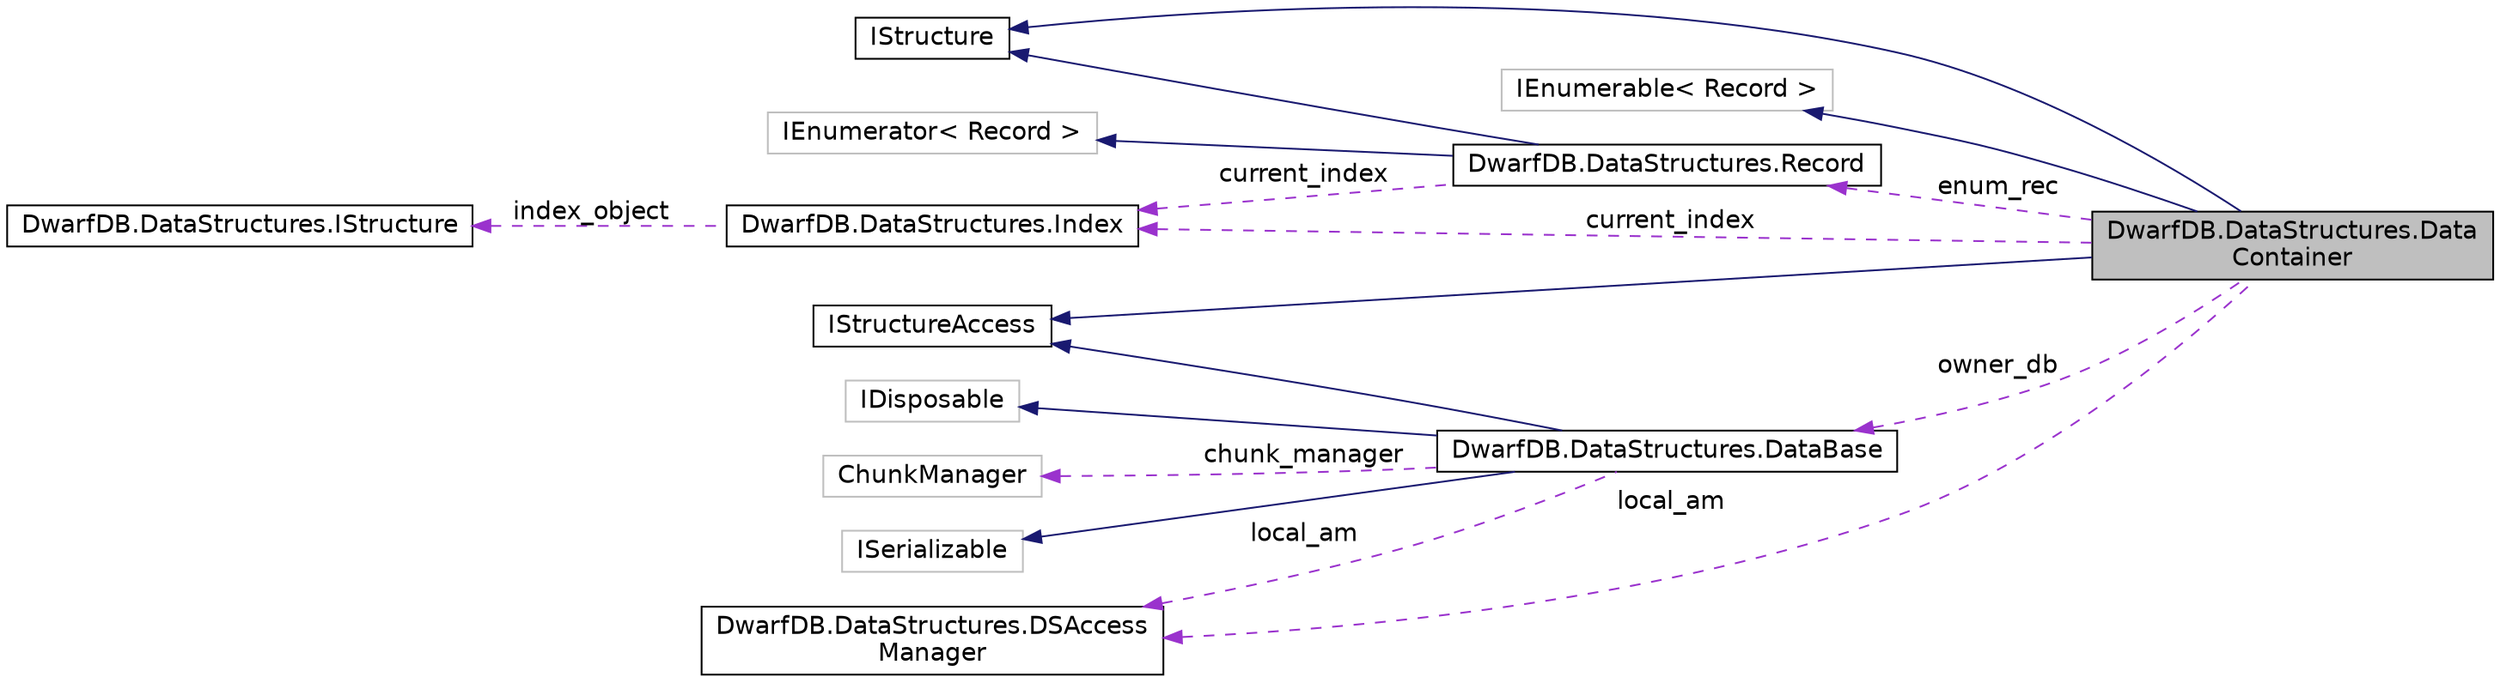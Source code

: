 digraph "DwarfDB.DataStructures.DataContainer"
{
  edge [fontname="Helvetica",fontsize="14",labelfontname="Helvetica",labelfontsize="14"];
  node [fontname="Helvetica",fontsize="14",shape=record];
  rankdir="LR";
  Node1 [label="DwarfDB.DataStructures.Data\lContainer",height=0.2,width=0.4,color="black", fillcolor="grey75", style="filled", fontcolor="black"];
  Node2 -> Node1 [dir="back",color="midnightblue",fontsize="14",style="solid",fontname="Helvetica"];
  Node2 [label="IStructure",height=0.2,width=0.4,color="black", fillcolor="white", style="filled",URL="$d2/d8a/interface_dwarf_d_b_1_1_data_structures_1_1_i_structure.html",tooltip="An interface for DwarfDB data structures, such as: DataContainer and Record "];
  Node3 -> Node1 [dir="back",color="midnightblue",fontsize="14",style="solid",fontname="Helvetica"];
  Node3 [label="IEnumerable\< Record \>",height=0.2,width=0.4,color="grey75", fillcolor="white", style="filled"];
  Node4 -> Node1 [dir="back",color="midnightblue",fontsize="14",style="solid",fontname="Helvetica"];
  Node4 [label="IStructureAccess",height=0.2,width=0.4,color="black", fillcolor="white", style="filled",URL="$db/db1/interface_dwarf_d_b_1_1_data_structures_1_1_i_structure_access.html",tooltip="Description of IStructureAccess. "];
  Node5 -> Node1 [dir="back",color="darkorchid3",fontsize="14",style="dashed",label=" enum_rec" ,fontname="Helvetica"];
  Node5 [label="DwarfDB.DataStructures.Record",height=0.2,width=0.4,color="black", fillcolor="white", style="filled",URL="$d1/d31/class_dwarf_d_b_1_1_data_structures_1_1_record.html",tooltip="Record is the element of DataContainer "];
  Node2 -> Node5 [dir="back",color="midnightblue",fontsize="14",style="solid",fontname="Helvetica"];
  Node6 -> Node5 [dir="back",color="midnightblue",fontsize="14",style="solid",fontname="Helvetica"];
  Node6 [label="IEnumerator\< Record \>",height=0.2,width=0.4,color="grey75", fillcolor="white", style="filled"];
  Node7 -> Node5 [dir="back",color="darkorchid3",fontsize="14",style="dashed",label=" current_index" ,fontname="Helvetica"];
  Node7 [label="DwarfDB.DataStructures.Index",height=0.2,width=0.4,color="black", fillcolor="white", style="filled",URL="$db/d3d/class_dwarf_d_b_1_1_data_structures_1_1_index.html",tooltip="Index of data structure elements "];
  Node8 -> Node7 [dir="back",color="darkorchid3",fontsize="14",style="dashed",label=" index_object" ,fontname="Helvetica"];
  Node8 [label="DwarfDB.DataStructures.IStructure",height=0.2,width=0.4,color="black", fillcolor="white", style="filled",URL="$d2/d8a/interface_dwarf_d_b_1_1_data_structures_1_1_i_structure.html",tooltip="An interface for DwarfDB data structures, such as: DataContainer and Record "];
  Node9 -> Node1 [dir="back",color="darkorchid3",fontsize="14",style="dashed",label=" owner_db" ,fontname="Helvetica"];
  Node9 [label="DwarfDB.DataStructures.DataBase",height=0.2,width=0.4,color="black", fillcolor="white", style="filled",URL="$da/dfc/class_dwarf_d_b_1_1_data_structures_1_1_data_base.html",tooltip="A class for database object "];
  Node10 -> Node9 [dir="back",color="midnightblue",fontsize="14",style="solid",fontname="Helvetica"];
  Node10 [label="ISerializable",height=0.2,width=0.4,color="grey75", fillcolor="white", style="filled"];
  Node11 -> Node9 [dir="back",color="midnightblue",fontsize="14",style="solid",fontname="Helvetica"];
  Node11 [label="IDisposable",height=0.2,width=0.4,color="grey75", fillcolor="white", style="filled"];
  Node4 -> Node9 [dir="back",color="midnightblue",fontsize="14",style="solid",fontname="Helvetica"];
  Node12 -> Node9 [dir="back",color="darkorchid3",fontsize="14",style="dashed",label=" local_am" ,fontname="Helvetica"];
  Node12 [label="DwarfDB.DataStructures.DSAccess\lManager",height=0.2,width=0.4,color="black", fillcolor="white", style="filled",URL="$d3/d82/class_dwarf_d_b_1_1_data_structures_1_1_d_s_access_manager.html",tooltip="DataStructure access manager "];
  Node13 -> Node9 [dir="back",color="darkorchid3",fontsize="14",style="dashed",label=" chunk_manager" ,fontname="Helvetica"];
  Node13 [label="ChunkManager",height=0.2,width=0.4,color="grey75", fillcolor="white", style="filled"];
  Node12 -> Node1 [dir="back",color="darkorchid3",fontsize="14",style="dashed",label=" local_am" ,fontname="Helvetica"];
  Node7 -> Node1 [dir="back",color="darkorchid3",fontsize="14",style="dashed",label=" current_index" ,fontname="Helvetica"];
}
